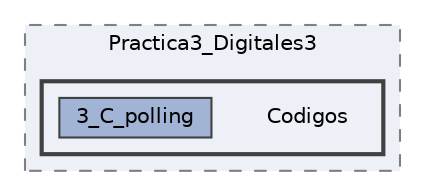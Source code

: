 digraph "C:/Users/Mateo/Desktop/Digitales/Laboratorio/Practica3_Digitales3/Codigos"
{
 // LATEX_PDF_SIZE
  bgcolor="transparent";
  edge [fontname=Helvetica,fontsize=10,labelfontname=Helvetica,labelfontsize=10];
  node [fontname=Helvetica,fontsize=10,shape=box,height=0.2,width=0.4];
  compound=true
  subgraph clusterdir_1ee18a67d568aa4f9ac6e08b85b61a09 {
    graph [ bgcolor="#edf0f7", pencolor="grey50", label="Practica3_Digitales3", fontname=Helvetica,fontsize=10 style="filled,dashed", URL="dir_1ee18a67d568aa4f9ac6e08b85b61a09.html",tooltip=""]
  subgraph clusterdir_01f79640bf9c6b9a9dc1f05c4a65d822 {
    graph [ bgcolor="#edf0f7", pencolor="grey25", label="", fontname=Helvetica,fontsize=10 style="filled,bold", URL="dir_01f79640bf9c6b9a9dc1f05c4a65d822.html",tooltip=""]
    dir_01f79640bf9c6b9a9dc1f05c4a65d822 [shape=plaintext, label="Codigos"];
  dir_e6c3a39ec9c6f42a026c280c47aa28a8 [label="3_C_polling", fillcolor="#a2b4d6", color="grey25", style="filled", URL="dir_e6c3a39ec9c6f42a026c280c47aa28a8.html",tooltip=""];
  }
  }
}
